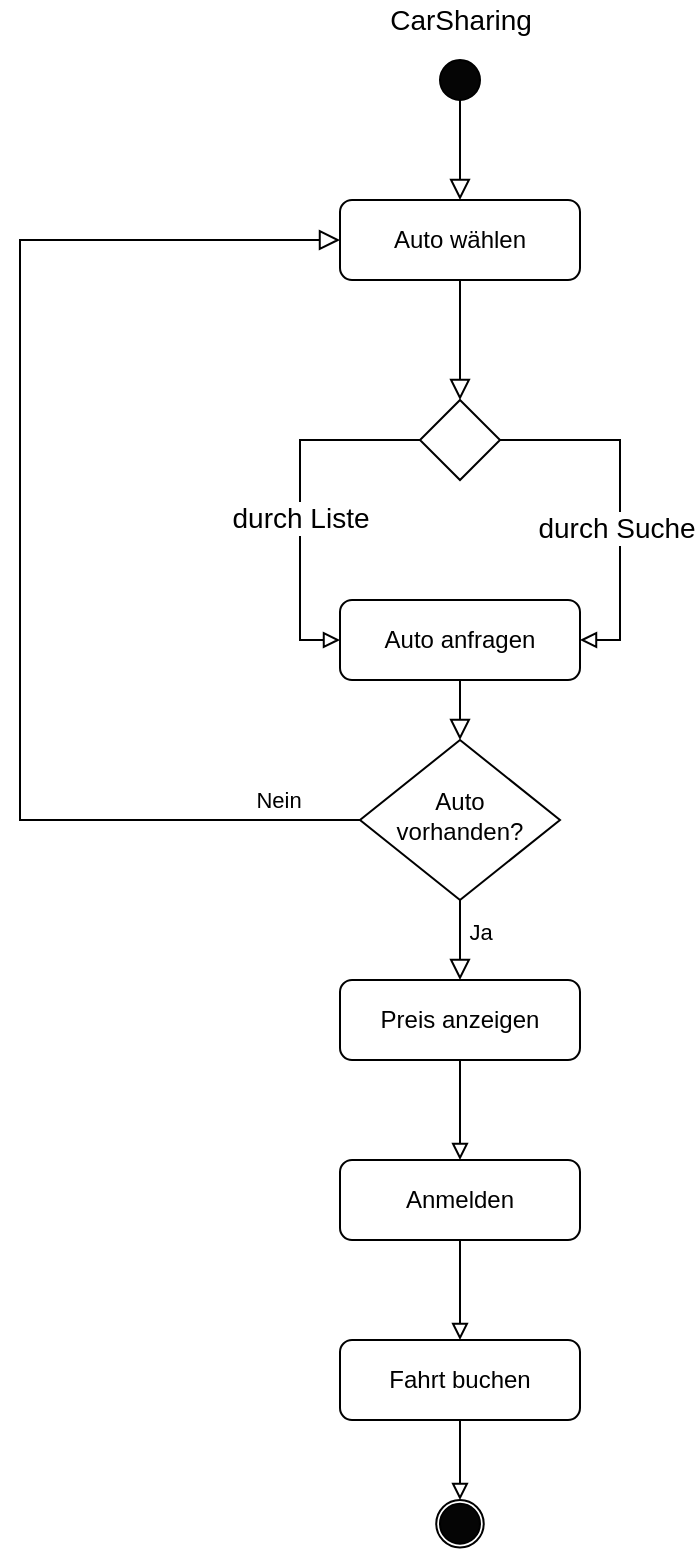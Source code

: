 <mxfile version="16.5.2" type="device"><diagram id="C5RBs43oDa-KdzZeNtuy" name="Page-1"><mxGraphModel dx="2031" dy="1089" grid="1" gridSize="10" guides="1" tooltips="1" connect="1" arrows="1" fold="1" page="1" pageScale="1" pageWidth="827" pageHeight="1169" math="0" shadow="0"><root><mxCell id="WIyWlLk6GJQsqaUBKTNV-0"/><mxCell id="WIyWlLk6GJQsqaUBKTNV-1" parent="WIyWlLk6GJQsqaUBKTNV-0"/><mxCell id="WIyWlLk6GJQsqaUBKTNV-2" value="" style="rounded=0;html=1;jettySize=auto;orthogonalLoop=1;fontSize=11;endArrow=block;endFill=0;endSize=8;strokeWidth=1;shadow=0;labelBackgroundColor=none;edgeStyle=orthogonalEdgeStyle;entryX=0.5;entryY=0;entryDx=0;entryDy=0;" parent="WIyWlLk6GJQsqaUBKTNV-1" source="WIyWlLk6GJQsqaUBKTNV-3" target="ZwTqcZ0B9n7jrPWQIWra-16" edge="1"><mxGeometry relative="1" as="geometry"><mxPoint x="380" y="210" as="targetPoint"/></mxGeometry></mxCell><mxCell id="WIyWlLk6GJQsqaUBKTNV-3" value="Auto wählen" style="rounded=1;whiteSpace=wrap;html=1;fontSize=12;glass=0;strokeWidth=1;shadow=0;" parent="WIyWlLk6GJQsqaUBKTNV-1" vertex="1"><mxGeometry x="320" y="110" width="120" height="40" as="geometry"/></mxCell><mxCell id="WIyWlLk6GJQsqaUBKTNV-4" value="" style="rounded=0;html=1;jettySize=auto;orthogonalLoop=1;fontSize=11;endArrow=block;endFill=0;endSize=8;strokeWidth=1;shadow=0;labelBackgroundColor=none;edgeStyle=orthogonalEdgeStyle;exitX=0.5;exitY=1;exitDx=0;exitDy=0;" parent="WIyWlLk6GJQsqaUBKTNV-1" source="WIyWlLk6GJQsqaUBKTNV-7" target="WIyWlLk6GJQsqaUBKTNV-10" edge="1"><mxGeometry y="20" relative="1" as="geometry"><mxPoint as="offset"/><mxPoint x="380" y="340" as="sourcePoint"/></mxGeometry></mxCell><mxCell id="WIyWlLk6GJQsqaUBKTNV-7" value="Auto anfragen" style="rounded=1;whiteSpace=wrap;html=1;fontSize=12;glass=0;strokeWidth=1;shadow=0;" parent="WIyWlLk6GJQsqaUBKTNV-1" vertex="1"><mxGeometry x="320" y="310" width="120" height="40" as="geometry"/></mxCell><mxCell id="WIyWlLk6GJQsqaUBKTNV-8" value="Nein" style="rounded=0;html=1;jettySize=auto;orthogonalLoop=1;fontSize=11;endArrow=block;endFill=0;endSize=8;strokeWidth=1;shadow=0;labelBackgroundColor=none;edgeStyle=orthogonalEdgeStyle;entryX=0;entryY=0.5;entryDx=0;entryDy=0;exitX=0;exitY=0.5;exitDx=0;exitDy=0;" parent="WIyWlLk6GJQsqaUBKTNV-1" source="WIyWlLk6GJQsqaUBKTNV-10" target="WIyWlLk6GJQsqaUBKTNV-3" edge="1"><mxGeometry x="-0.867" y="-10" relative="1" as="geometry"><mxPoint as="offset"/><mxPoint x="380" y="460" as="targetPoint"/><Array as="points"><mxPoint x="160" y="420"/><mxPoint x="160" y="130"/></Array></mxGeometry></mxCell><mxCell id="WIyWlLk6GJQsqaUBKTNV-9" value="Ja" style="edgeStyle=orthogonalEdgeStyle;rounded=0;html=1;jettySize=auto;orthogonalLoop=1;fontSize=11;endArrow=block;endFill=0;endSize=8;strokeWidth=1;shadow=0;labelBackgroundColor=none;" parent="WIyWlLk6GJQsqaUBKTNV-1" source="WIyWlLk6GJQsqaUBKTNV-10" target="WIyWlLk6GJQsqaUBKTNV-12" edge="1"><mxGeometry x="-0.2" y="10" relative="1" as="geometry"><mxPoint as="offset"/></mxGeometry></mxCell><mxCell id="WIyWlLk6GJQsqaUBKTNV-10" value="Auto vorhanden?" style="rhombus;whiteSpace=wrap;html=1;shadow=0;fontFamily=Helvetica;fontSize=12;align=center;strokeWidth=1;spacing=6;spacingTop=-4;" parent="WIyWlLk6GJQsqaUBKTNV-1" vertex="1"><mxGeometry x="330" y="380" width="100" height="80" as="geometry"/></mxCell><mxCell id="WIyWlLk6GJQsqaUBKTNV-12" value="Preis anzeigen" style="rounded=1;whiteSpace=wrap;html=1;fontSize=12;glass=0;strokeWidth=1;shadow=0;" parent="WIyWlLk6GJQsqaUBKTNV-1" vertex="1"><mxGeometry x="320" y="500" width="120" height="40" as="geometry"/></mxCell><mxCell id="ZwTqcZ0B9n7jrPWQIWra-0" value="" style="rounded=0;html=1;jettySize=auto;orthogonalLoop=1;fontSize=11;endArrow=block;endFill=0;endSize=8;strokeWidth=1;shadow=0;labelBackgroundColor=none;edgeStyle=orthogonalEdgeStyle;entryX=0.5;entryY=0;entryDx=0;entryDy=0;exitX=0.5;exitY=1;exitDx=0;exitDy=0;" edge="1" parent="WIyWlLk6GJQsqaUBKTNV-1" source="ZwTqcZ0B9n7jrPWQIWra-1" target="WIyWlLk6GJQsqaUBKTNV-3"><mxGeometry relative="1" as="geometry"><mxPoint x="380" y="50" as="sourcePoint"/><mxPoint x="390" y="210" as="targetPoint"/></mxGeometry></mxCell><mxCell id="ZwTqcZ0B9n7jrPWQIWra-1" value="" style="ellipse;whiteSpace=wrap;html=1;aspect=fixed;fillColor=#050505;" vertex="1" parent="WIyWlLk6GJQsqaUBKTNV-1"><mxGeometry x="370" y="40" width="20" height="20" as="geometry"/></mxCell><mxCell id="ZwTqcZ0B9n7jrPWQIWra-2" value="CarSharing" style="text;html=1;align=center;verticalAlign=middle;resizable=0;points=[];autosize=1;strokeColor=none;fillColor=none;fontSize=14;" vertex="1" parent="WIyWlLk6GJQsqaUBKTNV-1"><mxGeometry x="335" y="10" width="90" height="20" as="geometry"/></mxCell><mxCell id="ZwTqcZ0B9n7jrPWQIWra-11" value="" style="endArrow=none;html=1;rounded=0;fontSize=14;startArrow=block;startFill=0;entryX=0.5;entryY=1;entryDx=0;entryDy=0;endFill=0;exitX=0.5;exitY=0;exitDx=0;exitDy=0;" edge="1" parent="WIyWlLk6GJQsqaUBKTNV-1" source="ZwTqcZ0B9n7jrPWQIWra-12" target="WIyWlLk6GJQsqaUBKTNV-12"><mxGeometry width="50" height="50" relative="1" as="geometry"><mxPoint x="380" y="580" as="sourcePoint"/><mxPoint x="490" y="400" as="targetPoint"/></mxGeometry></mxCell><mxCell id="ZwTqcZ0B9n7jrPWQIWra-25" style="edgeStyle=orthogonalEdgeStyle;rounded=0;orthogonalLoop=1;jettySize=auto;html=1;entryX=0.5;entryY=0;entryDx=0;entryDy=0;fontSize=14;startArrow=none;startFill=0;endArrow=block;endFill=0;" edge="1" parent="WIyWlLk6GJQsqaUBKTNV-1" source="ZwTqcZ0B9n7jrPWQIWra-12" target="ZwTqcZ0B9n7jrPWQIWra-24"><mxGeometry relative="1" as="geometry"/></mxCell><mxCell id="ZwTqcZ0B9n7jrPWQIWra-12" value="Anmelden" style="rounded=1;whiteSpace=wrap;html=1;fontSize=12;glass=0;strokeWidth=1;shadow=0;" vertex="1" parent="WIyWlLk6GJQsqaUBKTNV-1"><mxGeometry x="320" y="590" width="120" height="40" as="geometry"/></mxCell><mxCell id="ZwTqcZ0B9n7jrPWQIWra-19" style="edgeStyle=orthogonalEdgeStyle;rounded=0;orthogonalLoop=1;jettySize=auto;html=1;entryX=0;entryY=0.5;entryDx=0;entryDy=0;fontSize=14;startArrow=none;startFill=0;endArrow=block;endFill=0;exitX=0;exitY=0.5;exitDx=0;exitDy=0;" edge="1" parent="WIyWlLk6GJQsqaUBKTNV-1" source="ZwTqcZ0B9n7jrPWQIWra-16" target="WIyWlLk6GJQsqaUBKTNV-7"><mxGeometry relative="1" as="geometry"><mxPoint x="260" y="250" as="sourcePoint"/><Array as="points"><mxPoint x="300" y="230"/><mxPoint x="300" y="330"/></Array></mxGeometry></mxCell><mxCell id="ZwTqcZ0B9n7jrPWQIWra-23" value="durch Liste" style="edgeLabel;html=1;align=center;verticalAlign=middle;resizable=0;points=[];fontSize=14;" vertex="1" connectable="0" parent="ZwTqcZ0B9n7jrPWQIWra-19"><mxGeometry x="0.093" relative="1" as="geometry"><mxPoint as="offset"/></mxGeometry></mxCell><mxCell id="ZwTqcZ0B9n7jrPWQIWra-20" style="edgeStyle=orthogonalEdgeStyle;rounded=0;orthogonalLoop=1;jettySize=auto;html=1;entryX=1;entryY=0.5;entryDx=0;entryDy=0;fontSize=14;startArrow=none;startFill=0;endArrow=block;endFill=0;exitX=1;exitY=0.5;exitDx=0;exitDy=0;" edge="1" parent="WIyWlLk6GJQsqaUBKTNV-1" source="ZwTqcZ0B9n7jrPWQIWra-16" target="WIyWlLk6GJQsqaUBKTNV-7"><mxGeometry relative="1" as="geometry"><mxPoint x="500.0" y="250" as="sourcePoint"/></mxGeometry></mxCell><mxCell id="ZwTqcZ0B9n7jrPWQIWra-22" value="durch Suche" style="edgeLabel;html=1;align=center;verticalAlign=middle;resizable=0;points=[];fontSize=14;" vertex="1" connectable="0" parent="ZwTqcZ0B9n7jrPWQIWra-20"><mxGeometry x="0.152" y="-2" relative="1" as="geometry"><mxPoint as="offset"/></mxGeometry></mxCell><mxCell id="ZwTqcZ0B9n7jrPWQIWra-16" value="" style="rhombus;whiteSpace=wrap;html=1;shadow=0;fontFamily=Helvetica;fontSize=12;align=center;strokeWidth=1;spacing=6;spacingTop=-4;" vertex="1" parent="WIyWlLk6GJQsqaUBKTNV-1"><mxGeometry x="360" y="210" width="40" height="40" as="geometry"/></mxCell><mxCell id="ZwTqcZ0B9n7jrPWQIWra-26" style="edgeStyle=orthogonalEdgeStyle;rounded=0;orthogonalLoop=1;jettySize=auto;html=1;fontSize=14;startArrow=none;startFill=0;endArrow=block;endFill=0;entryX=0.5;entryY=0;entryDx=0;entryDy=0;" edge="1" parent="WIyWlLk6GJQsqaUBKTNV-1" source="ZwTqcZ0B9n7jrPWQIWra-24" target="ZwTqcZ0B9n7jrPWQIWra-28"><mxGeometry relative="1" as="geometry"><mxPoint x="380" y="770" as="targetPoint"/></mxGeometry></mxCell><mxCell id="ZwTqcZ0B9n7jrPWQIWra-24" value="Fahrt buchen" style="rounded=1;whiteSpace=wrap;html=1;fontSize=12;glass=0;strokeWidth=1;shadow=0;" vertex="1" parent="WIyWlLk6GJQsqaUBKTNV-1"><mxGeometry x="320" y="680" width="120" height="40" as="geometry"/></mxCell><mxCell id="ZwTqcZ0B9n7jrPWQIWra-28" value="" style="ellipse;whiteSpace=wrap;html=1;aspect=fixed;fontSize=14;fillColor=#FFFFFF;" vertex="1" parent="WIyWlLk6GJQsqaUBKTNV-1"><mxGeometry x="368.12" y="760" width="23.75" height="23.75" as="geometry"/></mxCell><mxCell id="ZwTqcZ0B9n7jrPWQIWra-29" value="" style="ellipse;whiteSpace=wrap;html=1;aspect=fixed;fillColor=#050505;" vertex="1" parent="WIyWlLk6GJQsqaUBKTNV-1"><mxGeometry x="369.99" y="761.88" width="20" height="20" as="geometry"/></mxCell></root></mxGraphModel></diagram></mxfile>